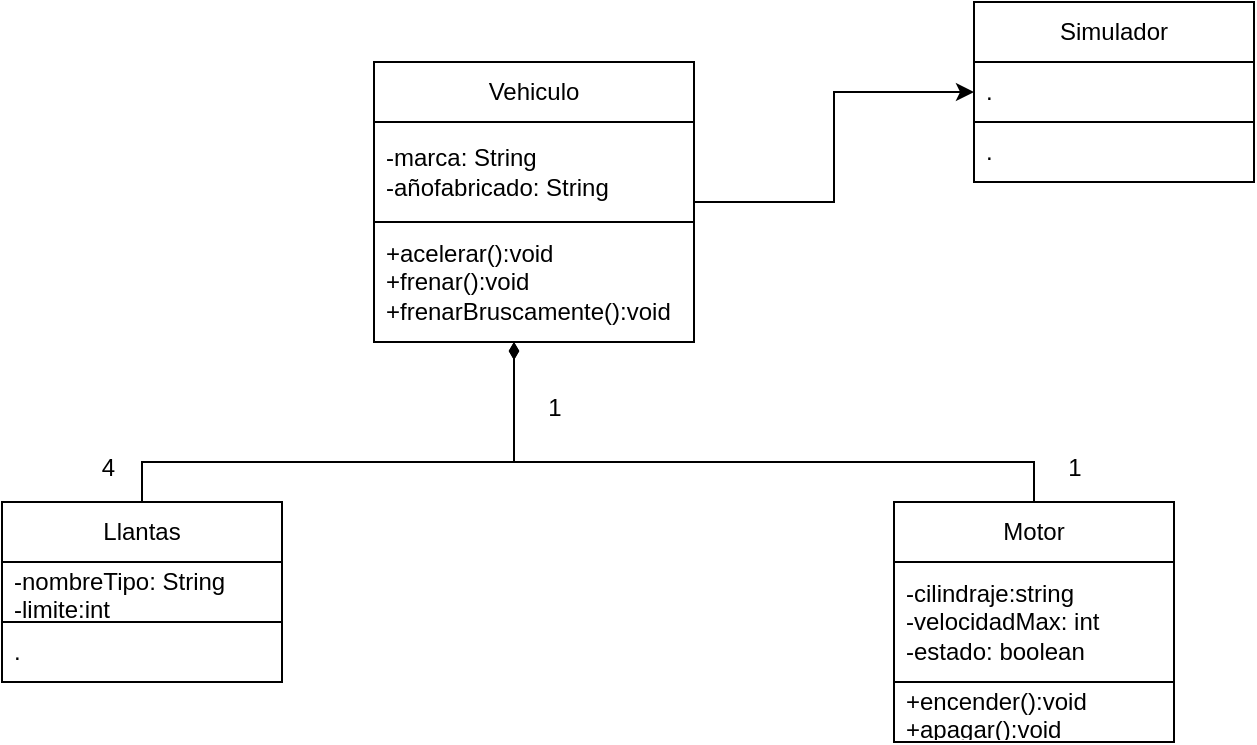 <mxfile version="21.6.8" type="device">
  <diagram name="Página-1" id="XoLCzV5BZh7pyVn_8Ye_">
    <mxGraphModel dx="1104" dy="1677" grid="1" gridSize="10" guides="1" tooltips="1" connect="1" arrows="1" fold="1" page="1" pageScale="1" pageWidth="827" pageHeight="1169" math="0" shadow="0">
      <root>
        <mxCell id="0" />
        <mxCell id="1" parent="0" />
        <mxCell id="o-Tsoy8fPiX3IscRkQmC-39" style="edgeStyle=orthogonalEdgeStyle;rounded=0;orthogonalLoop=1;jettySize=auto;html=1;" parent="1" source="akL5b4mpWS7WCKh0r3EC-1" target="o-Tsoy8fPiX3IscRkQmC-35" edge="1">
          <mxGeometry relative="1" as="geometry" />
        </mxCell>
        <mxCell id="akL5b4mpWS7WCKh0r3EC-1" value="Vehiculo" style="swimlane;fontStyle=0;childLayout=stackLayout;horizontal=1;startSize=30;horizontalStack=0;resizeParent=1;resizeParentMax=0;resizeLast=0;collapsible=1;marginBottom=0;whiteSpace=wrap;html=1;" parent="1" vertex="1">
          <mxGeometry x="360" width="160" height="140" as="geometry" />
        </mxCell>
        <mxCell id="akL5b4mpWS7WCKh0r3EC-2" value="-marca: String&lt;br&gt;-añofabricado: String" style="text;strokeColor=default;fillColor=none;align=left;verticalAlign=middle;spacingLeft=4;spacingRight=4;overflow=hidden;points=[[0,0.5],[1,0.5]];portConstraint=eastwest;rotatable=0;whiteSpace=wrap;html=1;" parent="akL5b4mpWS7WCKh0r3EC-1" vertex="1">
          <mxGeometry y="30" width="160" height="50" as="geometry" />
        </mxCell>
        <mxCell id="akL5b4mpWS7WCKh0r3EC-3" value="+acelerar():void&lt;br&gt;+frenar():void&lt;br&gt;+frenarBruscamente():void" style="text;strokeColor=none;fillColor=none;align=left;verticalAlign=middle;spacingLeft=4;spacingRight=4;overflow=hidden;points=[[0,0.5],[1,0.5]];portConstraint=eastwest;rotatable=0;whiteSpace=wrap;html=1;" parent="akL5b4mpWS7WCKh0r3EC-1" vertex="1">
          <mxGeometry y="80" width="160" height="60" as="geometry" />
        </mxCell>
        <mxCell id="o-Tsoy8fPiX3IscRkQmC-16" style="edgeStyle=orthogonalEdgeStyle;rounded=0;orthogonalLoop=1;jettySize=auto;html=1;endArrow=diamondThin;endFill=1;" parent="1" source="akL5b4mpWS7WCKh0r3EC-5" target="akL5b4mpWS7WCKh0r3EC-1" edge="1">
          <mxGeometry relative="1" as="geometry">
            <Array as="points">
              <mxPoint x="244" y="200" />
              <mxPoint x="430" y="200" />
            </Array>
          </mxGeometry>
        </mxCell>
        <mxCell id="akL5b4mpWS7WCKh0r3EC-5" value="Llantas" style="swimlane;fontStyle=0;childLayout=stackLayout;horizontal=1;startSize=30;horizontalStack=0;resizeParent=1;resizeParentMax=0;resizeLast=0;collapsible=1;marginBottom=0;whiteSpace=wrap;html=1;" parent="1" vertex="1">
          <mxGeometry x="174" y="220" width="140" height="90" as="geometry" />
        </mxCell>
        <mxCell id="akL5b4mpWS7WCKh0r3EC-6" value="-nombreTipo: String&lt;br&gt;-limite:int" style="text;strokeColor=default;fillColor=none;align=left;verticalAlign=middle;spacingLeft=4;spacingRight=4;overflow=hidden;points=[[0,0.5],[1,0.5]];portConstraint=eastwest;rotatable=0;whiteSpace=wrap;html=1;" parent="akL5b4mpWS7WCKh0r3EC-5" vertex="1">
          <mxGeometry y="30" width="140" height="30" as="geometry" />
        </mxCell>
        <mxCell id="akL5b4mpWS7WCKh0r3EC-7" value="." style="text;strokeColor=none;fillColor=none;align=left;verticalAlign=middle;spacingLeft=4;spacingRight=4;overflow=hidden;points=[[0,0.5],[1,0.5]];portConstraint=eastwest;rotatable=0;whiteSpace=wrap;html=1;" parent="akL5b4mpWS7WCKh0r3EC-5" vertex="1">
          <mxGeometry y="60" width="140" height="30" as="geometry" />
        </mxCell>
        <mxCell id="akL5b4mpWS7WCKh0r3EC-32" style="edgeStyle=orthogonalEdgeStyle;rounded=0;orthogonalLoop=1;jettySize=auto;html=1;endArrow=diamondThin;endFill=1;" parent="1" source="akL5b4mpWS7WCKh0r3EC-28" target="akL5b4mpWS7WCKh0r3EC-1" edge="1">
          <mxGeometry relative="1" as="geometry">
            <Array as="points">
              <mxPoint x="690" y="200" />
              <mxPoint x="430" y="200" />
            </Array>
          </mxGeometry>
        </mxCell>
        <mxCell id="akL5b4mpWS7WCKh0r3EC-28" value="Motor" style="swimlane;fontStyle=0;childLayout=stackLayout;horizontal=1;startSize=30;horizontalStack=0;resizeParent=1;resizeParentMax=0;resizeLast=0;collapsible=1;marginBottom=0;whiteSpace=wrap;html=1;" parent="1" vertex="1">
          <mxGeometry x="620" y="220" width="140" height="120" as="geometry" />
        </mxCell>
        <mxCell id="akL5b4mpWS7WCKh0r3EC-29" value="-cilindraje:string&lt;br&gt;-velocidadMax: int&lt;br&gt;-estado: boolean" style="text;strokeColor=default;fillColor=none;align=left;verticalAlign=middle;spacingLeft=4;spacingRight=4;overflow=hidden;points=[[0,0.5],[1,0.5]];portConstraint=eastwest;rotatable=0;whiteSpace=wrap;html=1;" parent="akL5b4mpWS7WCKh0r3EC-28" vertex="1">
          <mxGeometry y="30" width="140" height="60" as="geometry" />
        </mxCell>
        <mxCell id="akL5b4mpWS7WCKh0r3EC-30" value="+encender():void&lt;br style=&quot;border-color: var(--border-color);&quot;&gt;+apagar():void" style="text;strokeColor=none;fillColor=none;align=left;verticalAlign=middle;spacingLeft=4;spacingRight=4;overflow=hidden;points=[[0,0.5],[1,0.5]];portConstraint=eastwest;rotatable=0;whiteSpace=wrap;html=1;" parent="akL5b4mpWS7WCKh0r3EC-28" vertex="1">
          <mxGeometry y="90" width="140" height="30" as="geometry" />
        </mxCell>
        <mxCell id="o-Tsoy8fPiX3IscRkQmC-32" value="1" style="text;html=1;align=center;verticalAlign=middle;resizable=0;points=[];autosize=1;strokeColor=none;fillColor=none;" parent="1" vertex="1">
          <mxGeometry x="435" y="158" width="30" height="30" as="geometry" />
        </mxCell>
        <mxCell id="o-Tsoy8fPiX3IscRkQmC-33" value="1" style="text;html=1;align=center;verticalAlign=middle;resizable=0;points=[];autosize=1;strokeColor=none;fillColor=none;" parent="1" vertex="1">
          <mxGeometry x="695" y="188" width="30" height="30" as="geometry" />
        </mxCell>
        <mxCell id="o-Tsoy8fPiX3IscRkQmC-34" value="&amp;nbsp;4" style="text;html=1;align=center;verticalAlign=middle;resizable=0;points=[];autosize=1;strokeColor=none;fillColor=none;" parent="1" vertex="1">
          <mxGeometry x="210" y="188" width="30" height="30" as="geometry" />
        </mxCell>
        <mxCell id="o-Tsoy8fPiX3IscRkQmC-35" value="Simulador" style="swimlane;fontStyle=0;childLayout=stackLayout;horizontal=1;startSize=30;horizontalStack=0;resizeParent=1;resizeParentMax=0;resizeLast=0;collapsible=1;marginBottom=0;whiteSpace=wrap;html=1;" parent="1" vertex="1">
          <mxGeometry x="660" y="-30" width="140" height="90" as="geometry" />
        </mxCell>
        <mxCell id="o-Tsoy8fPiX3IscRkQmC-36" value="." style="text;strokeColor=default;fillColor=none;align=left;verticalAlign=middle;spacingLeft=4;spacingRight=4;overflow=hidden;points=[[0,0.5],[1,0.5]];portConstraint=eastwest;rotatable=0;whiteSpace=wrap;html=1;" parent="o-Tsoy8fPiX3IscRkQmC-35" vertex="1">
          <mxGeometry y="30" width="140" height="30" as="geometry" />
        </mxCell>
        <mxCell id="o-Tsoy8fPiX3IscRkQmC-37" value="." style="text;strokeColor=none;fillColor=none;align=left;verticalAlign=middle;spacingLeft=4;spacingRight=4;overflow=hidden;points=[[0,0.5],[1,0.5]];portConstraint=eastwest;rotatable=0;whiteSpace=wrap;html=1;" parent="o-Tsoy8fPiX3IscRkQmC-35" vertex="1">
          <mxGeometry y="60" width="140" height="30" as="geometry" />
        </mxCell>
      </root>
    </mxGraphModel>
  </diagram>
</mxfile>
